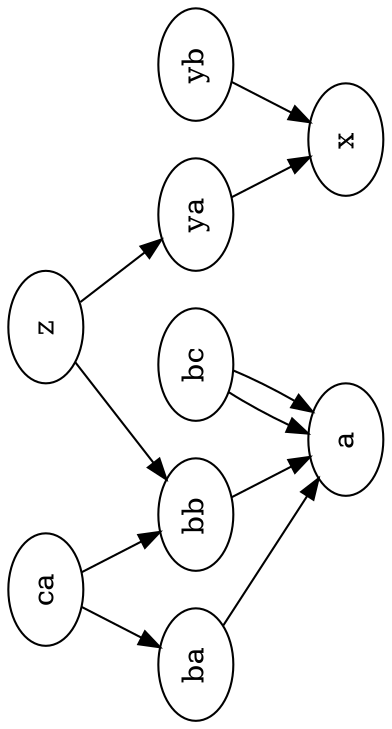 digraph graphname {
	rotate = 90
	ba -> a;
	bb -> a;
	bc -> a;
	bc -> a;
	ca -> ba;
	ca -> bb;
	ya -> x;
	yb -> x;
	z -> bb;
	z -> ya;
}
